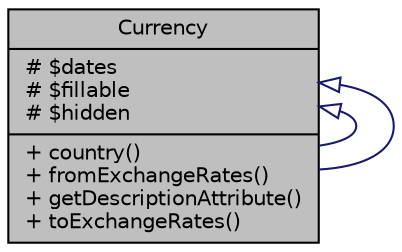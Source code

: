 digraph "Currency"
{
 // LATEX_PDF_SIZE
  bgcolor="transparent";
  edge [fontname="Helvetica",fontsize="10",labelfontname="Helvetica",labelfontsize="10"];
  node [fontname="Helvetica",fontsize="10",shape=record];
  Node1 [label="{Currency\n|# $dates\l# $fillable\l# $hidden\l|+ country()\l+ fromExchangeRates()\l+ getDescriptionAttribute()\l+ toExchangeRates()\l}",height=0.2,width=0.4,color="black", fillcolor="grey75", style="filled", fontcolor="black",tooltip="Datos de Monedas."];
  Node1 -> Node1 [dir="back",color="midnightblue",fontsize="10",style="solid",arrowtail="onormal",fontname="Helvetica"];
  Node1 -> Node1 [dir="back",color="midnightblue",fontsize="10",style="solid",arrowtail="onormal",fontname="Helvetica"];
}
